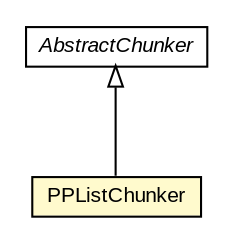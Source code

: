 #!/usr/local/bin/dot
#
# Class diagram 
# Generated by UMLGraph version R5_6-24-gf6e263 (http://www.umlgraph.org/)
#

digraph G {
	edge [fontname="arial",fontsize=10,labelfontname="arial",labelfontsize=10];
	node [fontname="arial",fontsize=10,shape=plaintext];
	nodesep=0.25;
	ranksep=0.5;
	// edu.arizona.biosemantics.semanticmarkup.ling.chunk.AbstractChunker
	c111836 [label=<<table title="edu.arizona.biosemantics.semanticmarkup.ling.chunk.AbstractChunker" border="0" cellborder="1" cellspacing="0" cellpadding="2" port="p" href="../../AbstractChunker.html">
		<tr><td><table border="0" cellspacing="0" cellpadding="1">
<tr><td align="center" balign="center"><font face="arial italic"> AbstractChunker </font></td></tr>
		</table></td></tr>
		</table>>, URL="../../AbstractChunker.html", fontname="arial", fontcolor="black", fontsize=10.0];
	// edu.arizona.biosemantics.semanticmarkup.ling.chunk.lib.chunker.PPListChunker
	c111849 [label=<<table title="edu.arizona.biosemantics.semanticmarkup.ling.chunk.lib.chunker.PPListChunker" border="0" cellborder="1" cellspacing="0" cellpadding="2" port="p" bgcolor="lemonChiffon" href="./PPListChunker.html">
		<tr><td><table border="0" cellspacing="0" cellpadding="1">
<tr><td align="center" balign="center"> PPListChunker </td></tr>
		</table></td></tr>
		</table>>, URL="./PPListChunker.html", fontname="arial", fontcolor="black", fontsize=10.0];
	//edu.arizona.biosemantics.semanticmarkup.ling.chunk.lib.chunker.PPListChunker extends edu.arizona.biosemantics.semanticmarkup.ling.chunk.AbstractChunker
	c111836:p -> c111849:p [dir=back,arrowtail=empty];
}

